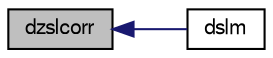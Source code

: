 digraph "dzslcorr"
{
  edge [fontname="FreeSans",fontsize="10",labelfontname="FreeSans",labelfontsize="10"];
  node [fontname="FreeSans",fontsize="10",shape=record];
  rankdir="LR";
  Node1 [label="dzslcorr",height=0.2,width=0.4,color="black", fillcolor="grey75", style="filled", fontcolor="black"];
  Node1 -> Node2 [dir="back",color="midnightblue",fontsize="10",style="solid",fontname="FreeSans"];
  Node2 [label="dslm",height=0.2,width=0.4,color="black", fillcolor="white", style="filled",URL="$dslm_8f90.html#a7809ea1685268dcc45fbd3de77420416",tooltip=" DSLM simultaneously computes the roots of a real polynomial.  "];
}
